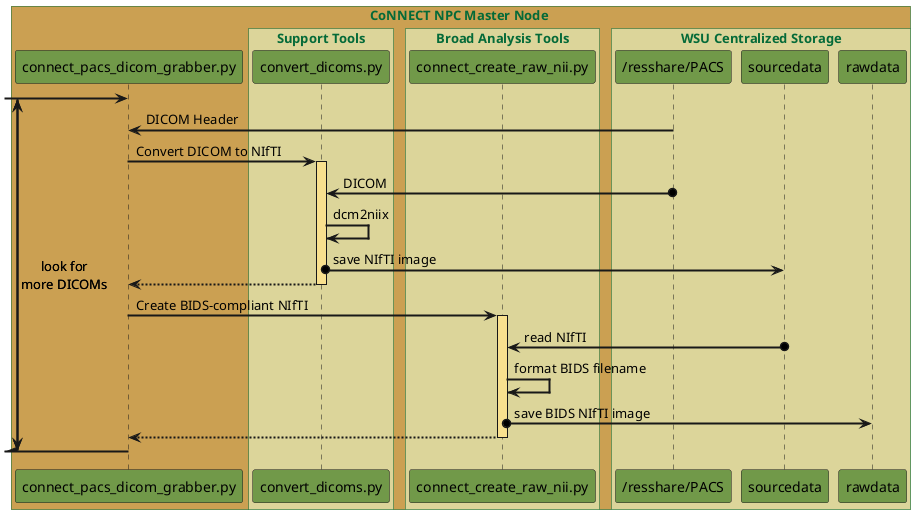 
@startuml
!pragma teoz true
skinparam sequence {
LifeLineBorderThickness 3
ArrowThickness 2
BoxBackgroundColor #DCD59A
BoxBorderColor #046A38
BoxFontColor #046A38
'GroupBackgroundColor #F2F1F0
GroupBodyBackgroundColor #F2F1F0
'GroupBorderThickness 2
'GroupBorderColor #046A38
'GroupFontColor #046A38
}

'actor operator #719949


box CoNNECT NPC Master Node #CBA052
participant "connect_pacs_dicom_grabber.py" as grabber #719949

box Support Tools
participant "convert_dicoms.py" as convert #719949
endbox

box Broad Analysis Tools
participant "connect_create_raw_nii.py" as create #719949
endbox

box WSU Centralized Storage  
participant "/resshare/PACS" as pacs #719949
participant "sourcedata" as src #719949
participant "rawdata" as raw #719949
endbox

endbox

{start} [->grabber
pacs->grabber : DICOM Header
grabber->convert : Convert DICOM to NIfTI
activate convert #F8E08E
pacs o-> convert : DICOM
convert->convert : dcm2niix
convert o-> src : save NIfTI image
'pacs->(20)src : DICOM-to-NIfTI conversion
convert-->grabber
deactivate convert

grabber->create : Create BIDS-compliant NIfTI
activate create #F8E08E
src o-> create : read NIfTI
create->create : format BIDS filename
create o-> raw : save BIDS NIfTI image
create-->grabber
deactivate create

{end} [/-grabber
{end} <-> {start} : look for\nmore DICOMs




@enduml